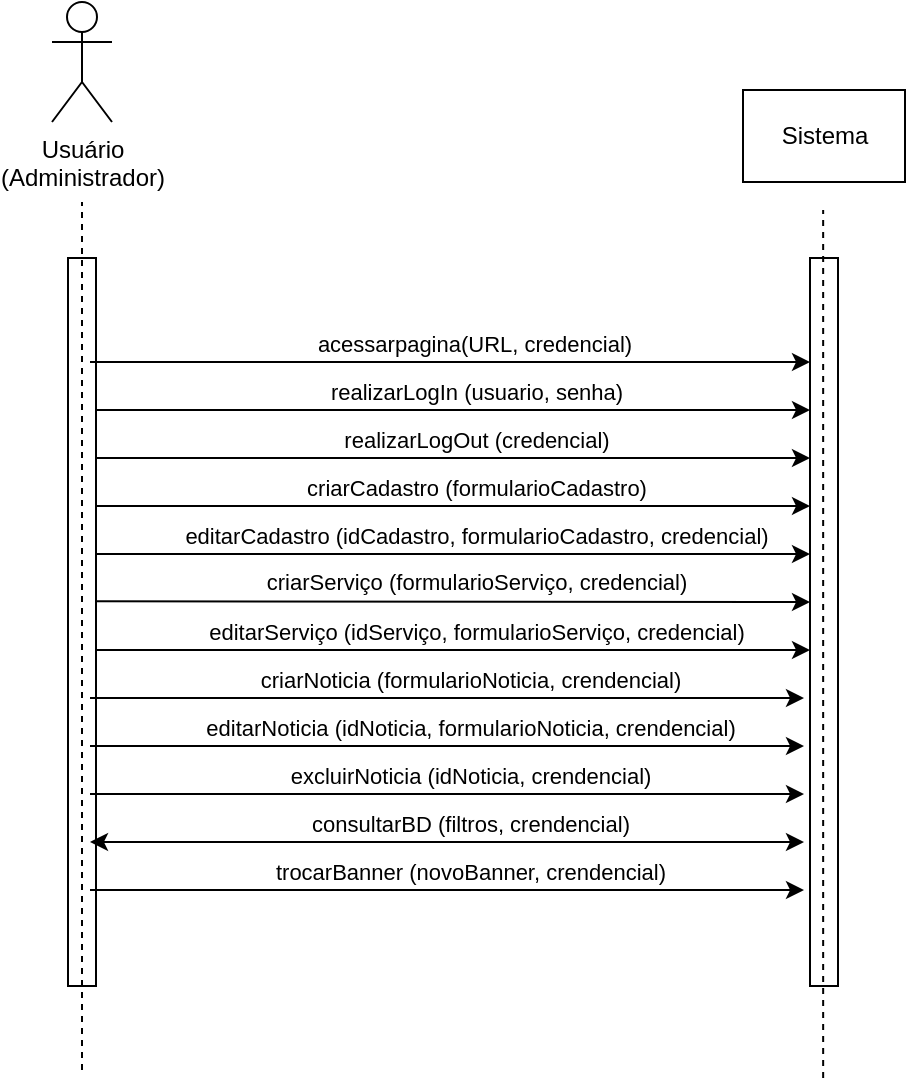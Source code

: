 <mxfile version="15.7.4" type="github">
  <diagram id="kgpKYQtTHZ0yAKxKKP6v" name="Page-1">
    <mxGraphModel dx="718" dy="435" grid="1" gridSize="14" guides="1" tooltips="1" connect="1" arrows="1" fold="1" page="1" pageScale="1" pageWidth="850" pageHeight="1100" background="none" math="0" shadow="0">
      <root>
        <mxCell id="0" />
        <mxCell id="1" parent="0" />
        <mxCell id="0JmKczeRS9Yu-7mhVXQM-3" value="Sistema" style="rounded=0;whiteSpace=wrap;html=1;" vertex="1" parent="1">
          <mxGeometry x="470.5" y="56" width="81" height="46" as="geometry" />
        </mxCell>
        <mxCell id="0JmKczeRS9Yu-7mhVXQM-7" value="" style="rounded=0;whiteSpace=wrap;html=1;" vertex="1" parent="1">
          <mxGeometry x="133" y="140" width="14" height="364" as="geometry" />
        </mxCell>
        <mxCell id="0JmKczeRS9Yu-7mhVXQM-9" value="&lt;span&gt;Usuário&lt;/span&gt;&lt;br&gt;&lt;span&gt;(&lt;/span&gt;&lt;span&gt;Administrador)&lt;/span&gt;" style="shape=umlActor;verticalLabelPosition=bottom;verticalAlign=top;html=1;outlineConnect=0;" vertex="1" parent="1">
          <mxGeometry x="125" y="12" width="30" height="60" as="geometry" />
        </mxCell>
        <mxCell id="0JmKczeRS9Yu-7mhVXQM-12" value="" style="endArrow=classic;html=1;rounded=0;" edge="1" parent="1">
          <mxGeometry width="50" height="50" relative="1" as="geometry">
            <mxPoint x="144" y="192" as="sourcePoint" />
            <mxPoint x="504" y="192" as="targetPoint" />
          </mxGeometry>
        </mxCell>
        <mxCell id="0JmKczeRS9Yu-7mhVXQM-13" value="acessarpagina(URL, credencial)&lt;br&gt;" style="edgeLabel;html=1;align=center;verticalAlign=bottom;resizable=0;points=[];labelPosition=center;verticalLabelPosition=top;" vertex="1" connectable="0" parent="0JmKczeRS9Yu-7mhVXQM-12">
          <mxGeometry x="0.065" y="1" relative="1" as="geometry">
            <mxPoint as="offset" />
          </mxGeometry>
        </mxCell>
        <mxCell id="0JmKczeRS9Yu-7mhVXQM-14" value="" style="rounded=0;whiteSpace=wrap;html=1;" vertex="1" parent="1">
          <mxGeometry x="504" y="140" width="14" height="364" as="geometry" />
        </mxCell>
        <mxCell id="0JmKczeRS9Yu-7mhVXQM-20" value="" style="endArrow=classic;html=1;rounded=0;" edge="1" parent="1">
          <mxGeometry width="50" height="50" relative="1" as="geometry">
            <mxPoint x="147" y="216" as="sourcePoint" />
            <mxPoint x="504" y="216" as="targetPoint" />
          </mxGeometry>
        </mxCell>
        <mxCell id="0JmKczeRS9Yu-7mhVXQM-21" value="realizarLogIn (usuario, senha)" style="edgeLabel;html=1;align=center;verticalAlign=bottom;resizable=0;points=[];labelPosition=center;verticalLabelPosition=top;" vertex="1" connectable="0" parent="0JmKczeRS9Yu-7mhVXQM-20">
          <mxGeometry x="0.065" y="1" relative="1" as="geometry">
            <mxPoint as="offset" />
          </mxGeometry>
        </mxCell>
        <mxCell id="0JmKczeRS9Yu-7mhVXQM-22" value="" style="endArrow=classic;html=1;rounded=0;" edge="1" parent="1">
          <mxGeometry width="50" height="50" relative="1" as="geometry">
            <mxPoint x="147" y="240" as="sourcePoint" />
            <mxPoint x="504" y="240" as="targetPoint" />
          </mxGeometry>
        </mxCell>
        <mxCell id="0JmKczeRS9Yu-7mhVXQM-23" value="realizarLogOut (credencial)" style="edgeLabel;html=1;align=center;verticalAlign=bottom;resizable=0;points=[];labelPosition=center;verticalLabelPosition=top;" vertex="1" connectable="0" parent="0JmKczeRS9Yu-7mhVXQM-22">
          <mxGeometry x="0.065" y="1" relative="1" as="geometry">
            <mxPoint as="offset" />
          </mxGeometry>
        </mxCell>
        <mxCell id="0JmKczeRS9Yu-7mhVXQM-24" value="" style="endArrow=classic;html=1;rounded=0;" edge="1" parent="1">
          <mxGeometry width="50" height="50" relative="1" as="geometry">
            <mxPoint x="147" y="264" as="sourcePoint" />
            <mxPoint x="504" y="264" as="targetPoint" />
          </mxGeometry>
        </mxCell>
        <mxCell id="0JmKczeRS9Yu-7mhVXQM-25" value="criarCadastro (formularioCadastro)" style="edgeLabel;html=1;align=center;verticalAlign=bottom;resizable=0;points=[];labelPosition=center;verticalLabelPosition=top;" vertex="1" connectable="0" parent="0JmKczeRS9Yu-7mhVXQM-24">
          <mxGeometry x="0.065" y="1" relative="1" as="geometry">
            <mxPoint as="offset" />
          </mxGeometry>
        </mxCell>
        <mxCell id="0JmKczeRS9Yu-7mhVXQM-26" value="" style="endArrow=classic;html=1;rounded=0;" edge="1" parent="1">
          <mxGeometry width="50" height="50" relative="1" as="geometry">
            <mxPoint x="147" y="288" as="sourcePoint" />
            <mxPoint x="504" y="288" as="targetPoint" />
          </mxGeometry>
        </mxCell>
        <mxCell id="0JmKczeRS9Yu-7mhVXQM-27" value="editarCadastro (idCadastro, formularioCadastro, credencial)" style="edgeLabel;html=1;align=center;verticalAlign=bottom;resizable=0;points=[];labelPosition=center;verticalLabelPosition=top;fontSize=11;" vertex="1" connectable="0" parent="0JmKczeRS9Yu-7mhVXQM-26">
          <mxGeometry x="0.065" y="1" relative="1" as="geometry">
            <mxPoint as="offset" />
          </mxGeometry>
        </mxCell>
        <mxCell id="0JmKczeRS9Yu-7mhVXQM-28" value="" style="endArrow=classic;html=1;rounded=0;" edge="1" parent="1">
          <mxGeometry width="50" height="50" relative="1" as="geometry">
            <mxPoint x="147" y="311.66" as="sourcePoint" />
            <mxPoint x="504" y="312" as="targetPoint" />
          </mxGeometry>
        </mxCell>
        <mxCell id="0JmKczeRS9Yu-7mhVXQM-29" value="criarServiço (formularioServiço, credencial)" style="edgeLabel;html=1;align=center;verticalAlign=bottom;resizable=0;points=[];labelPosition=center;verticalLabelPosition=top;" vertex="1" connectable="0" parent="0JmKczeRS9Yu-7mhVXQM-28">
          <mxGeometry x="0.065" y="1" relative="1" as="geometry">
            <mxPoint as="offset" />
          </mxGeometry>
        </mxCell>
        <mxCell id="0JmKczeRS9Yu-7mhVXQM-30" value="" style="endArrow=classic;html=1;rounded=0;" edge="1" parent="1">
          <mxGeometry width="50" height="50" relative="1" as="geometry">
            <mxPoint x="147" y="336" as="sourcePoint" />
            <mxPoint x="504" y="336" as="targetPoint" />
          </mxGeometry>
        </mxCell>
        <mxCell id="0JmKczeRS9Yu-7mhVXQM-31" value="editarServiço (idServiço, formularioServiço, credencial)" style="edgeLabel;html=1;align=center;verticalAlign=bottom;resizable=0;points=[];labelPosition=center;verticalLabelPosition=top;" vertex="1" connectable="0" parent="0JmKczeRS9Yu-7mhVXQM-30">
          <mxGeometry x="0.065" y="1" relative="1" as="geometry">
            <mxPoint as="offset" />
          </mxGeometry>
        </mxCell>
        <mxCell id="0JmKczeRS9Yu-7mhVXQM-32" value="" style="endArrow=classic;html=1;rounded=0;" edge="1" parent="1">
          <mxGeometry width="50" height="50" relative="1" as="geometry">
            <mxPoint x="144" y="360" as="sourcePoint" />
            <mxPoint x="501" y="360" as="targetPoint" />
          </mxGeometry>
        </mxCell>
        <mxCell id="0JmKczeRS9Yu-7mhVXQM-33" value="criarNoticia (formularioNoticia, crendencial)" style="edgeLabel;html=1;align=center;verticalAlign=bottom;resizable=0;points=[];labelPosition=center;verticalLabelPosition=top;" vertex="1" connectable="0" parent="0JmKczeRS9Yu-7mhVXQM-32">
          <mxGeometry x="0.065" y="1" relative="1" as="geometry">
            <mxPoint as="offset" />
          </mxGeometry>
        </mxCell>
        <mxCell id="0JmKczeRS9Yu-7mhVXQM-34" value="" style="endArrow=classic;html=1;rounded=0;" edge="1" parent="1">
          <mxGeometry width="50" height="50" relative="1" as="geometry">
            <mxPoint x="144.0" y="384" as="sourcePoint" />
            <mxPoint x="501" y="384" as="targetPoint" />
          </mxGeometry>
        </mxCell>
        <mxCell id="0JmKczeRS9Yu-7mhVXQM-35" value="editarNoticia (idNoticia, formularioNoticia, crendencial)" style="edgeLabel;html=1;align=center;verticalAlign=bottom;resizable=0;points=[];labelPosition=center;verticalLabelPosition=top;" vertex="1" connectable="0" parent="0JmKczeRS9Yu-7mhVXQM-34">
          <mxGeometry x="0.065" y="1" relative="1" as="geometry">
            <mxPoint as="offset" />
          </mxGeometry>
        </mxCell>
        <mxCell id="0JmKczeRS9Yu-7mhVXQM-36" value="" style="endArrow=classic;html=1;rounded=0;" edge="1" parent="1">
          <mxGeometry width="50" height="50" relative="1" as="geometry">
            <mxPoint x="144.0" y="408" as="sourcePoint" />
            <mxPoint x="501" y="408" as="targetPoint" />
          </mxGeometry>
        </mxCell>
        <mxCell id="0JmKczeRS9Yu-7mhVXQM-37" value="excluirNoticia (idNoticia, crendencial)" style="edgeLabel;html=1;align=center;verticalAlign=bottom;resizable=0;points=[];labelPosition=center;verticalLabelPosition=top;" vertex="1" connectable="0" parent="0JmKczeRS9Yu-7mhVXQM-36">
          <mxGeometry x="0.065" y="1" relative="1" as="geometry">
            <mxPoint as="offset" />
          </mxGeometry>
        </mxCell>
        <mxCell id="0JmKczeRS9Yu-7mhVXQM-38" value="" style="endArrow=classic;html=1;rounded=0;startArrow=classic;startFill=1;" edge="1" parent="1">
          <mxGeometry width="50" height="50" relative="1" as="geometry">
            <mxPoint x="144.0" y="432" as="sourcePoint" />
            <mxPoint x="501" y="432" as="targetPoint" />
          </mxGeometry>
        </mxCell>
        <mxCell id="0JmKczeRS9Yu-7mhVXQM-39" value="consultarBD (filtros, crendencial)" style="edgeLabel;html=1;align=center;verticalAlign=bottom;resizable=0;points=[];labelPosition=center;verticalLabelPosition=top;" vertex="1" connectable="0" parent="0JmKczeRS9Yu-7mhVXQM-38">
          <mxGeometry x="0.065" y="1" relative="1" as="geometry">
            <mxPoint as="offset" />
          </mxGeometry>
        </mxCell>
        <mxCell id="0JmKczeRS9Yu-7mhVXQM-41" value="" style="endArrow=classic;html=1;rounded=0;" edge="1" parent="1">
          <mxGeometry width="50" height="50" relative="1" as="geometry">
            <mxPoint x="144.0" y="456" as="sourcePoint" />
            <mxPoint x="501" y="456" as="targetPoint" />
          </mxGeometry>
        </mxCell>
        <mxCell id="0JmKczeRS9Yu-7mhVXQM-42" value="trocarBanner (novoBanner, crendencial)" style="edgeLabel;html=1;align=center;verticalAlign=bottom;resizable=0;points=[];labelPosition=center;verticalLabelPosition=top;" vertex="1" connectable="0" parent="0JmKczeRS9Yu-7mhVXQM-41">
          <mxGeometry x="0.065" y="1" relative="1" as="geometry">
            <mxPoint as="offset" />
          </mxGeometry>
        </mxCell>
        <mxCell id="0JmKczeRS9Yu-7mhVXQM-45" value="" style="endArrow=none;dashed=1;html=1;rounded=0;fontSize=11;" edge="1" parent="1">
          <mxGeometry width="50" height="50" relative="1" as="geometry">
            <mxPoint x="140" y="546" as="sourcePoint" />
            <mxPoint x="140" y="112" as="targetPoint" />
          </mxGeometry>
        </mxCell>
        <mxCell id="0JmKczeRS9Yu-7mhVXQM-46" value="" style="endArrow=none;dashed=1;html=1;rounded=0;fontSize=11;" edge="1" parent="1">
          <mxGeometry width="50" height="50" relative="1" as="geometry">
            <mxPoint x="510.58" y="550.0" as="sourcePoint" />
            <mxPoint x="510.58" y="116" as="targetPoint" />
          </mxGeometry>
        </mxCell>
      </root>
    </mxGraphModel>
  </diagram>
</mxfile>
